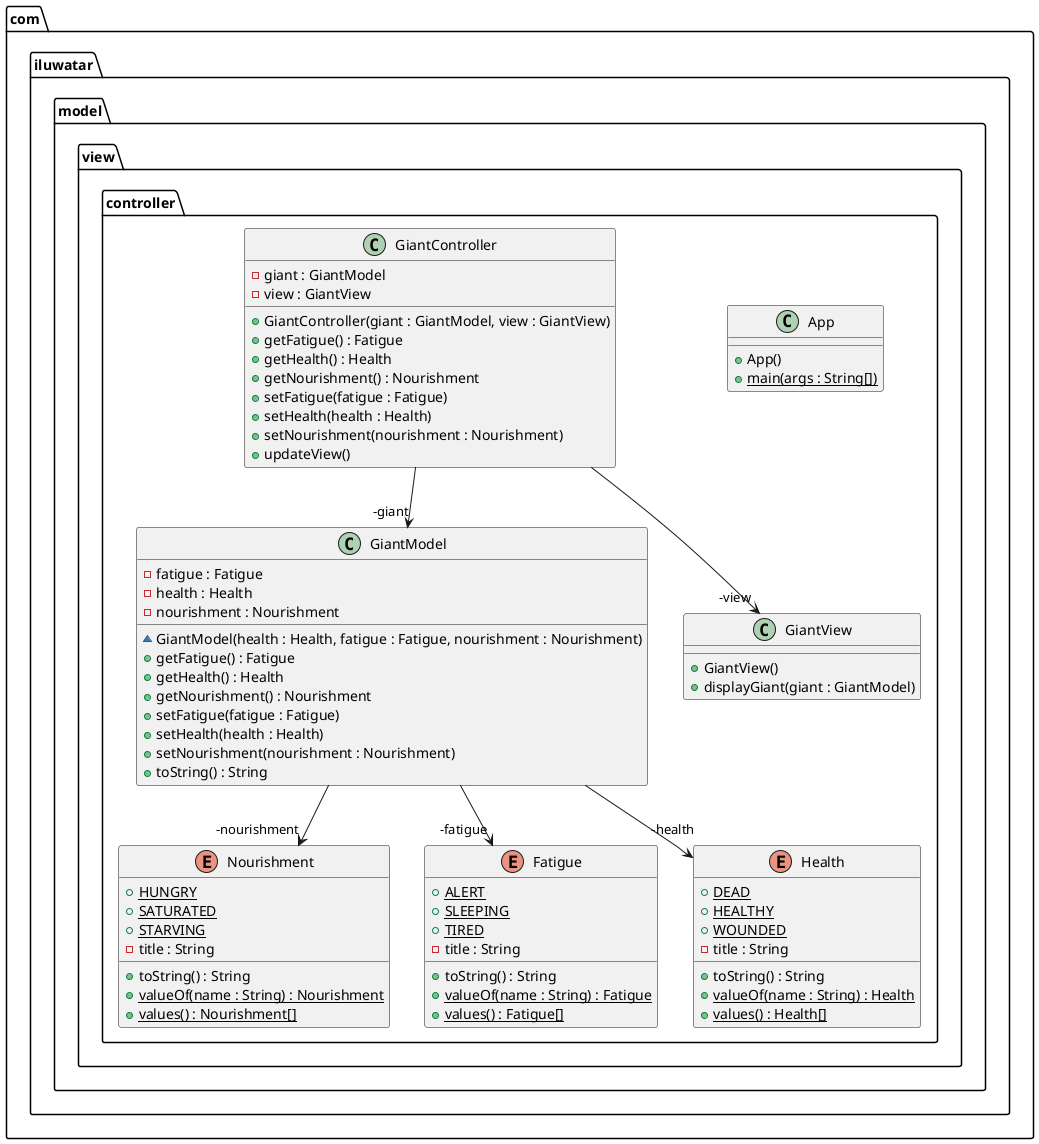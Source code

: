 @startuml
package com.iluwatar.model.view.controller {
  class GiantModel {
    - fatigue : Fatigue
    - health : Health
    - nourishment : Nourishment
    ~ GiantModel(health : Health, fatigue : Fatigue, nourishment : Nourishment)
    + getFatigue() : Fatigue
    + getHealth() : Health
    + getNourishment() : Nourishment
    + setFatigue(fatigue : Fatigue)
    + setHealth(health : Health)
    + setNourishment(nourishment : Nourishment)
    + toString() : String
  }
  class App {
    + App()
    + main(args : String[]) {static}
  }
  class GiantView {
    + GiantView()
    + displayGiant(giant : GiantModel)
  }
  class GiantController {
    - giant : GiantModel
    - view : GiantView
    + GiantController(giant : GiantModel, view : GiantView)
    + getFatigue() : Fatigue
    + getHealth() : Health
    + getNourishment() : Nourishment
    + setFatigue(fatigue : Fatigue)
    + setHealth(health : Health)
    + setNourishment(nourishment : Nourishment)
    + updateView()
  }
  enum Nourishment {
    + HUNGRY {static}
    + SATURATED {static}
    + STARVING {static}
    - title : String
    + toString() : String
    + valueOf(name : String) : Nourishment {static}
    + values() : Nourishment[] {static}
  }
  enum Fatigue {
    + ALERT {static}
    + SLEEPING {static}
    + TIRED {static}
    - title : String
    + toString() : String
    + valueOf(name : String) : Fatigue {static}
    + values() : Fatigue[] {static}
  }
  enum Health {
    + DEAD {static}
    + HEALTHY {static}
    + WOUNDED {static}
    - title : String
    + toString() : String
    + valueOf(name : String) : Health {static}
    + values() : Health[] {static}
  }
}
GiantModel -->  "-nourishment" Nourishment
GiantController -->  "-giant" GiantModel
GiantModel -->  "-fatigue" Fatigue
GiantModel -->  "-health" Health
GiantController -->  "-view" GiantView
@enduml